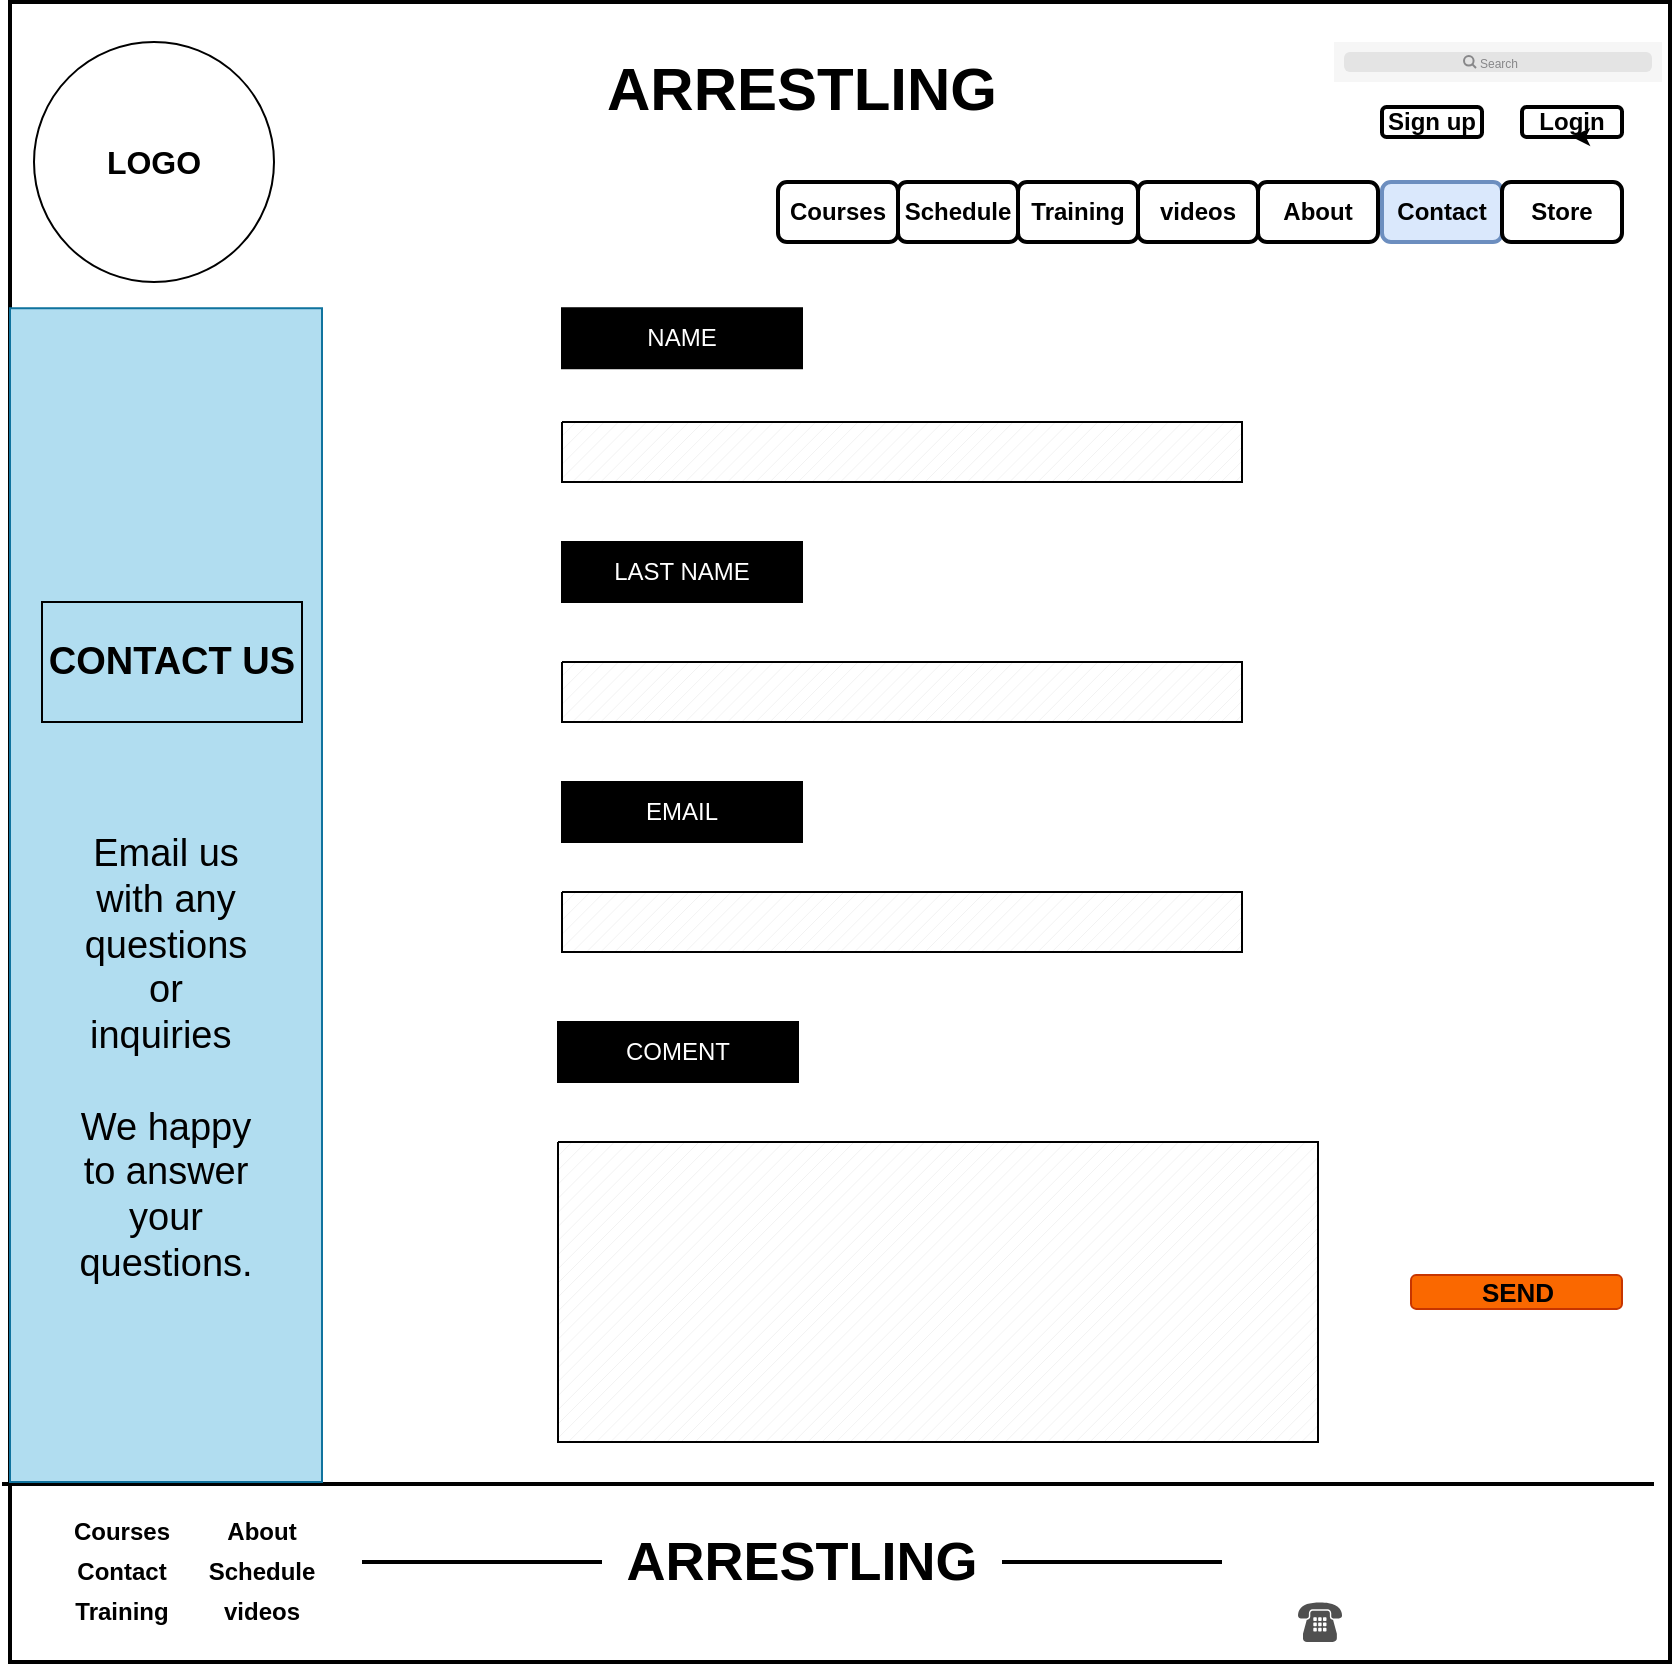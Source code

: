 <mxfile version="13.6.2" type="device"><diagram id="z45-faXJkRgXcNENvoHL" name="Page-1"><mxGraphModel dx="2881" dy="2164" grid="1" gridSize="10" guides="1" tooltips="1" connect="1" arrows="1" fold="1" page="1" pageScale="1" pageWidth="850" pageHeight="1100" math="0" shadow="0"><root><mxCell id="0"/><mxCell id="1" parent="0"/><mxCell id="GlDqmtLVC7xgKqec7mkn-13" value="" style="whiteSpace=wrap;html=1;aspect=fixed;strokeWidth=2;fillColor=none;" vertex="1" parent="1"><mxGeometry x="4" y="-1050" width="830" height="830" as="geometry"/></mxCell><mxCell id="GlDqmtLVC7xgKqec7mkn-14" value="&lt;b&gt;&lt;font style=&quot;font-size: 30px&quot;&gt;ARRESTLING&lt;/font&gt;&lt;/b&gt;" style="text;html=1;strokeColor=none;fillColor=none;align=center;verticalAlign=middle;whiteSpace=wrap;rounded=0;" vertex="1" parent="1"><mxGeometry x="380" y="-1017.5" width="40" height="20" as="geometry"/></mxCell><mxCell id="GlDqmtLVC7xgKqec7mkn-15" value="&lt;b&gt;Courses&lt;/b&gt;" style="rounded=1;whiteSpace=wrap;html=1;strokeColor=#000000;strokeWidth=2;fillColor=none;" vertex="1" parent="1"><mxGeometry x="388" y="-960" width="60" height="30" as="geometry"/></mxCell><mxCell id="GlDqmtLVC7xgKqec7mkn-16" value="&lt;b&gt;Schedule&lt;/b&gt;" style="rounded=1;whiteSpace=wrap;html=1;strokeColor=#000000;strokeWidth=2;fillColor=none;" vertex="1" parent="1"><mxGeometry x="448" y="-960" width="60" height="30" as="geometry"/></mxCell><mxCell id="GlDqmtLVC7xgKqec7mkn-17" value="&lt;b&gt;Contact&lt;/b&gt;" style="rounded=1;whiteSpace=wrap;html=1;strokeColor=#6c8ebf;strokeWidth=2;fillColor=#dae8fc;" vertex="1" parent="1"><mxGeometry x="690" y="-960" width="60" height="30" as="geometry"/></mxCell><mxCell id="GlDqmtLVC7xgKqec7mkn-18" value="&lt;b&gt;videos&lt;/b&gt;" style="rounded=1;whiteSpace=wrap;html=1;strokeColor=#000000;strokeWidth=2;fillColor=none;" vertex="1" parent="1"><mxGeometry x="568" y="-960" width="60" height="30" as="geometry"/></mxCell><mxCell id="GlDqmtLVC7xgKqec7mkn-19" value="&lt;b&gt;Training&lt;/b&gt;" style="rounded=1;whiteSpace=wrap;html=1;strokeColor=#000000;strokeWidth=2;fillColor=none;" vertex="1" parent="1"><mxGeometry x="508" y="-960" width="60" height="30" as="geometry"/></mxCell><mxCell id="GlDqmtLVC7xgKqec7mkn-20" value="&lt;b&gt;About&lt;/b&gt;" style="rounded=1;whiteSpace=wrap;html=1;strokeColor=#000000;strokeWidth=2;fillColor=none;" vertex="1" parent="1"><mxGeometry x="628" y="-960" width="60" height="30" as="geometry"/></mxCell><mxCell id="GlDqmtLVC7xgKqec7mkn-21" value="&lt;b&gt;Store&lt;/b&gt;" style="rounded=1;whiteSpace=wrap;html=1;strokeColor=#000000;strokeWidth=2;fillColor=none;" vertex="1" parent="1"><mxGeometry x="750" y="-960" width="60" height="30" as="geometry"/></mxCell><mxCell id="GlDqmtLVC7xgKqec7mkn-22" value="" style="shape=rect;fillColor=#F6F6F6;strokeColor=none;strokeWidth=2;" vertex="1" parent="1"><mxGeometry x="666" y="-1030" width="164" height="20" as="geometry"/></mxCell><mxCell id="GlDqmtLVC7xgKqec7mkn-23" value="" style="html=1;strokeWidth=1;shadow=0;dashed=0;shape=mxgraph.ios7ui.marginRect;rx=3;ry=3;rectMargin=5;fillColor=#E4E4E4;strokeColor=none;" vertex="1" parent="GlDqmtLVC7xgKqec7mkn-22"><mxGeometry width="164" height="20" as="geometry"/></mxCell><mxCell id="GlDqmtLVC7xgKqec7mkn-24" value="Search" style="shape=mxgraph.ios7.icons.looking_glass;strokeColor=#878789;fillColor=none;fontColor=#878789;labelPosition=right;verticalLabelPosition=middle;align=left;verticalAlign=middle;fontSize=6;fontStyle=0;spacingTop=2;" vertex="1" parent="GlDqmtLVC7xgKqec7mkn-22"><mxGeometry x="0.5" y="0.5" width="6" height="6" relative="1" as="geometry"><mxPoint x="-17" y="-3" as="offset"/></mxGeometry></mxCell><mxCell id="GlDqmtLVC7xgKqec7mkn-25" value="&lt;b&gt;Sign up&lt;/b&gt;" style="rounded=1;whiteSpace=wrap;html=1;strokeColor=#000000;strokeWidth=2;fillColor=none;" vertex="1" parent="1"><mxGeometry x="690" y="-997.5" width="50" height="15" as="geometry"/></mxCell><mxCell id="GlDqmtLVC7xgKqec7mkn-26" value="&lt;b&gt;Login&lt;/b&gt;" style="rounded=1;whiteSpace=wrap;html=1;strokeColor=#000000;strokeWidth=2;fillColor=none;" vertex="1" parent="1"><mxGeometry x="760" y="-997.5" width="50" height="15" as="geometry"/></mxCell><mxCell id="GlDqmtLVC7xgKqec7mkn-30" style="edgeStyle=orthogonalEdgeStyle;rounded=0;orthogonalLoop=1;jettySize=auto;html=1;exitX=0.75;exitY=1;exitDx=0;exitDy=0;entryX=0.5;entryY=1;entryDx=0;entryDy=0;" edge="1" parent="1" source="GlDqmtLVC7xgKqec7mkn-26" target="GlDqmtLVC7xgKqec7mkn-26"><mxGeometry relative="1" as="geometry"/></mxCell><mxCell id="GlDqmtLVC7xgKqec7mkn-31" value="&lt;font color=&quot;#ffffff&quot; style=&quot;background-color: rgb(0 , 0 , 0)&quot;&gt;NAME&lt;/font&gt;" style="rounded=0;whiteSpace=wrap;html=1;strokeColor=#000000;strokeWidth=1;fillColor=#000000;" vertex="1" parent="1"><mxGeometry x="280" y="-896.88" width="120" height="30" as="geometry"/></mxCell><mxCell id="GlDqmtLVC7xgKqec7mkn-32" value="&lt;font color=&quot;#ffffff&quot; style=&quot;background-color: rgb(0 , 0 , 0)&quot;&gt;LAST NAME&lt;/font&gt;" style="rounded=0;whiteSpace=wrap;html=1;strokeColor=#000000;strokeWidth=1;fillColor=#000000;" vertex="1" parent="1"><mxGeometry x="280" y="-780" width="120" height="30" as="geometry"/></mxCell><mxCell id="GlDqmtLVC7xgKqec7mkn-33" value="&lt;font color=&quot;#ffffff&quot; style=&quot;background-color: rgb(0 , 0 , 0)&quot;&gt;EMAIL&lt;/font&gt;" style="rounded=0;whiteSpace=wrap;html=1;strokeColor=#000000;strokeWidth=1;fillColor=#000000;" vertex="1" parent="1"><mxGeometry x="280" y="-660" width="120" height="30" as="geometry"/></mxCell><mxCell id="GlDqmtLVC7xgKqec7mkn-37" value="" style="verticalLabelPosition=bottom;verticalAlign=top;html=1;shape=mxgraph.basic.patternFillRect;fillStyle=diag;step=5;fillStrokeWidth=0.2;fillStrokeColor=#dddddd;strokeWidth=1;fillColor=#FFFFFF;" vertex="1" parent="1"><mxGeometry x="280" y="-840" width="340" height="30" as="geometry"/></mxCell><mxCell id="GlDqmtLVC7xgKqec7mkn-38" value="" style="verticalLabelPosition=bottom;verticalAlign=top;html=1;shape=mxgraph.basic.patternFillRect;fillStyle=diag;step=5;fillStrokeWidth=0.2;fillStrokeColor=#dddddd;strokeColor=#000000;strokeWidth=1;fillColor=#FFFFFF;" vertex="1" parent="1"><mxGeometry x="280" y="-720" width="340" height="30" as="geometry"/></mxCell><mxCell id="GlDqmtLVC7xgKqec7mkn-40" value="" style="verticalLabelPosition=bottom;verticalAlign=top;html=1;shape=mxgraph.basic.patternFillRect;fillStyle=diag;step=5;fillStrokeWidth=0.2;fillStrokeColor=#dddddd;strokeColor=#000000;strokeWidth=1;fillColor=#FFFFFF;" vertex="1" parent="1"><mxGeometry x="280" y="-605" width="340" height="30" as="geometry"/></mxCell><mxCell id="GlDqmtLVC7xgKqec7mkn-41" value="" style="verticalLabelPosition=bottom;verticalAlign=top;html=1;shape=mxgraph.basic.patternFillRect;fillStyle=diag;step=5;fillStrokeWidth=0.2;fillStrokeColor=#dddddd;strokeColor=#000000;strokeWidth=1;fillColor=#FFFFFF;" vertex="1" parent="1"><mxGeometry x="278" y="-480" width="380" height="150" as="geometry"/></mxCell><mxCell id="GlDqmtLVC7xgKqec7mkn-44" value="" style="line;strokeWidth=2;html=1;fillColor=#FFFFFF;" vertex="1" parent="1"><mxGeometry y="-314" width="826" height="10" as="geometry"/></mxCell><mxCell id="GlDqmtLVC7xgKqec7mkn-47" value="&lt;b&gt;&lt;font style=&quot;font-size: 27px&quot;&gt;ARRESTLING&lt;/font&gt;&lt;/b&gt;" style="text;html=1;strokeColor=none;fillColor=none;align=center;verticalAlign=middle;whiteSpace=wrap;rounded=0;" vertex="1" parent="1"><mxGeometry x="380" y="-280" width="40" height="20" as="geometry"/></mxCell><mxCell id="GlDqmtLVC7xgKqec7mkn-50" value="" style="shape=image;html=1;verticalAlign=top;verticalLabelPosition=bottom;labelBackgroundColor=#ffffff;imageAspect=0;aspect=fixed;image=https://cdn4.iconfinder.com/data/icons/small-n-flat/24/map-128.png;strokeColor=#000000;strokeWidth=1;fillColor=#FFFFFF;" vertex="1" parent="1"><mxGeometry x="746" y="-297" width="64" height="64" as="geometry"/></mxCell><mxCell id="GlDqmtLVC7xgKqec7mkn-51" value="" style="shape=image;html=1;verticalAlign=top;verticalLabelPosition=bottom;labelBackgroundColor=#ffffff;imageAspect=0;aspect=fixed;image=https://cdn3.iconfinder.com/data/icons/capsocial-round/500/facebook-128.png;strokeColor=#000000;strokeWidth=1;fillColor=#FFFFFF;" vertex="1" parent="1"><mxGeometry x="646" y="-304" width="24" height="24" as="geometry"/></mxCell><mxCell id="GlDqmtLVC7xgKqec7mkn-52" value="" style="shape=image;html=1;verticalAlign=top;verticalLabelPosition=bottom;labelBackgroundColor=#ffffff;imageAspect=0;aspect=fixed;image=https://cdn4.iconfinder.com/data/icons/social-media-2146/512/25_social-128.png;strokeColor=#000000;strokeWidth=1;fillColor=#FFFFFF;" vertex="1" parent="1"><mxGeometry x="646" y="-277" width="24" height="24" as="geometry"/></mxCell><mxCell id="GlDqmtLVC7xgKqec7mkn-53" value="" style="pointerEvents=1;shadow=0;dashed=0;html=1;strokeColor=none;fillColor=#505050;labelPosition=center;verticalLabelPosition=bottom;verticalAlign=top;outlineConnect=0;align=center;shape=mxgraph.office.devices.phone_traditional;" vertex="1" parent="1"><mxGeometry x="648" y="-250" width="22" height="20" as="geometry"/></mxCell><mxCell id="GlDqmtLVC7xgKqec7mkn-54" value="&lt;b&gt;Courses&lt;/b&gt;" style="rounded=1;whiteSpace=wrap;html=1;strokeWidth=2;fillColor=none;strokeColor=none;" vertex="1" parent="1"><mxGeometry x="30" y="-300" width="60" height="30" as="geometry"/></mxCell><mxCell id="GlDqmtLVC7xgKqec7mkn-55" value="&lt;b&gt;Schedule&lt;/b&gt;" style="rounded=1;whiteSpace=wrap;html=1;strokeWidth=2;fillColor=none;strokeColor=none;" vertex="1" parent="1"><mxGeometry x="100" y="-280" width="60" height="30" as="geometry"/></mxCell><mxCell id="GlDqmtLVC7xgKqec7mkn-56" value="&lt;b&gt;Training&lt;/b&gt;" style="rounded=1;whiteSpace=wrap;html=1;strokeWidth=2;fillColor=none;strokeColor=none;" vertex="1" parent="1"><mxGeometry x="30" y="-260" width="60" height="30" as="geometry"/></mxCell><mxCell id="GlDqmtLVC7xgKqec7mkn-57" value="&lt;b&gt;About&lt;/b&gt;" style="rounded=1;whiteSpace=wrap;html=1;strokeWidth=2;fillColor=none;strokeColor=none;" vertex="1" parent="1"><mxGeometry x="100" y="-300" width="60" height="30" as="geometry"/></mxCell><mxCell id="GlDqmtLVC7xgKqec7mkn-58" value="&lt;b&gt;Contact&lt;/b&gt;" style="rounded=1;whiteSpace=wrap;html=1;strokeWidth=2;strokeColor=none;" vertex="1" parent="1"><mxGeometry x="30" y="-280" width="60" height="30" as="geometry"/></mxCell><mxCell id="GlDqmtLVC7xgKqec7mkn-59" value="&lt;b&gt;videos&lt;/b&gt;" style="rounded=1;whiteSpace=wrap;html=1;strokeWidth=2;fillColor=none;strokeColor=none;" vertex="1" parent="1"><mxGeometry x="100" y="-260" width="60" height="30" as="geometry"/></mxCell><mxCell id="GlDqmtLVC7xgKqec7mkn-63" value="" style="rounded=0;whiteSpace=wrap;html=1;strokeColor=#10739e;strokeWidth=1;fillColor=#b1ddf0;" vertex="1" parent="1"><mxGeometry x="4" y="-896.88" width="156" height="586.88" as="geometry"/></mxCell><mxCell id="GlDqmtLVC7xgKqec7mkn-65" value="&lt;b&gt;&lt;font style=&quot;font-size: 16px&quot;&gt;LOGO&lt;/font&gt;&lt;/b&gt;" style="ellipse;whiteSpace=wrap;html=1;aspect=fixed;strokeColor=#000000;strokeWidth=1;fillColor=none;" vertex="1" parent="1"><mxGeometry x="16" y="-1030" width="120" height="120" as="geometry"/></mxCell><mxCell id="GlDqmtLVC7xgKqec7mkn-72" style="edgeStyle=orthogonalEdgeStyle;rounded=0;orthogonalLoop=1;jettySize=auto;html=1;exitX=0.5;exitY=1;exitDx=0;exitDy=0;" edge="1" parent="1"><mxGeometry relative="1" as="geometry"><mxPoint x="460" y="-815" as="sourcePoint"/><mxPoint x="460" y="-815" as="targetPoint"/></mxGeometry></mxCell><mxCell id="GlDqmtLVC7xgKqec7mkn-74" value="&lt;font color=&quot;#ffffff&quot;&gt;&lt;span style=&quot;background-color: rgb(0 , 0 , 0)&quot;&gt;COMENT&lt;/span&gt;&lt;/font&gt;" style="rounded=0;whiteSpace=wrap;html=1;strokeColor=#000000;strokeWidth=1;fillColor=#000000;" vertex="1" parent="1"><mxGeometry x="278" y="-540" width="120" height="30" as="geometry"/></mxCell><mxCell id="GlDqmtLVC7xgKqec7mkn-75" value="&lt;b&gt;&lt;font color=&quot;#000000&quot; style=&quot;font-size: 13px&quot;&gt;SEND&lt;/font&gt;&lt;/b&gt;" style="rounded=1;html=1;shadow=0;dashed=0;whiteSpace=wrap;fontSize=10;fillColor=#fa6800;align=center;strokeColor=#C73500;fontColor=#ffffff;" vertex="1" parent="1"><mxGeometry x="704.5" y="-413.44" width="105.5" height="16.88" as="geometry"/></mxCell><mxCell id="GlDqmtLVC7xgKqec7mkn-84" value="" style="shape=image;html=1;verticalAlign=top;verticalLabelPosition=bottom;labelBackgroundColor=#ffffff;imageAspect=0;aspect=fixed;image=https://cdn0.iconfinder.com/data/icons/small-n-flat/24/678088-enveloppe-letter-128.png;strokeColor=#000000;strokeWidth=1;fillColor=none;" vertex="1" parent="1"><mxGeometry x="16.5" y="-884.5" width="119" height="119" as="geometry"/></mxCell><mxCell id="GlDqmtLVC7xgKqec7mkn-86" value="&lt;font style=&quot;font-size: 19px&quot;&gt;&lt;br&gt;&lt;br&gt;&lt;br&gt;&lt;br&gt;&lt;br&gt;&lt;div&gt;&lt;span&gt;&lt;br&gt;&lt;/span&gt;&lt;/div&gt;&lt;div&gt;&lt;span&gt;Email us with any questions or inquiries&amp;nbsp;&lt;/span&gt;&lt;/div&gt;&lt;div&gt;&lt;span&gt;&lt;br&gt;&lt;/span&gt;&lt;/div&gt;&lt;div&gt;&lt;span&gt;We happy to answer your questions.&lt;/span&gt;&lt;br&gt;&lt;/div&gt;&lt;/font&gt;" style="text;html=1;strokeColor=none;fillColor=none;align=center;verticalAlign=middle;whiteSpace=wrap;rounded=0;" vertex="1" parent="1"><mxGeometry x="32" y="-600" width="100" height="20" as="geometry"/></mxCell><mxCell id="GlDqmtLVC7xgKqec7mkn-87" value="&lt;b&gt;&lt;font style=&quot;font-size: 19px&quot;&gt;CONTACT US&lt;/font&gt;&lt;/b&gt;" style="rounded=0;whiteSpace=wrap;html=1;strokeColor=#000000;strokeWidth=1;fillColor=none;" vertex="1" parent="1"><mxGeometry x="20" y="-750" width="130" height="60" as="geometry"/></mxCell><mxCell id="GlDqmtLVC7xgKqec7mkn-93" value="" style="line;strokeWidth=2;html=1;fillColor=none;" vertex="1" parent="1"><mxGeometry x="180" y="-275" width="120" height="10" as="geometry"/></mxCell><mxCell id="GlDqmtLVC7xgKqec7mkn-94" value="" style="line;strokeWidth=2;html=1;fillColor=none;" vertex="1" parent="1"><mxGeometry x="500" y="-275" width="110" height="10" as="geometry"/></mxCell></root></mxGraphModel></diagram></mxfile>